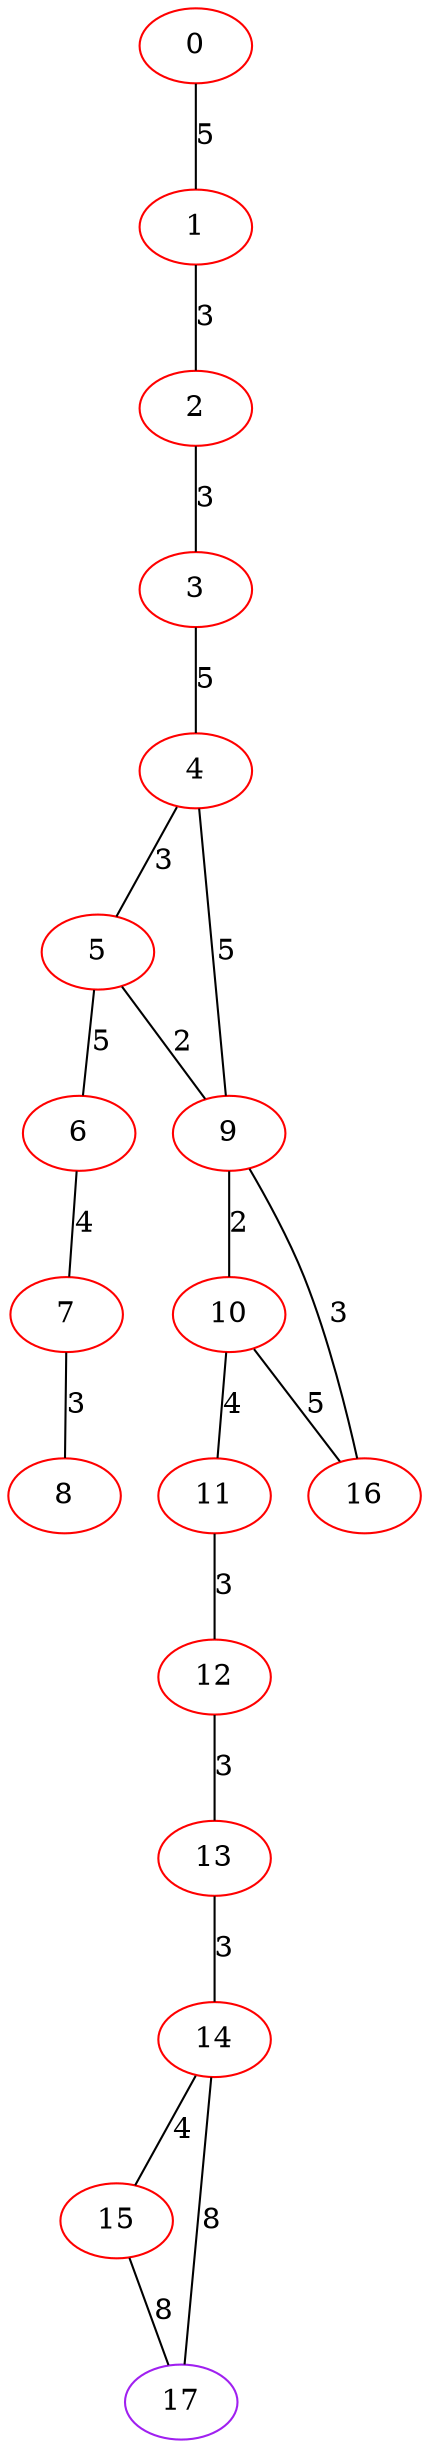 graph "" {
0 [color=red, weight=1];
1 [color=red, weight=1];
2 [color=red, weight=1];
3 [color=red, weight=1];
4 [color=red, weight=1];
5 [color=red, weight=1];
6 [color=red, weight=1];
7 [color=red, weight=1];
8 [color=red, weight=1];
9 [color=red, weight=1];
10 [color=red, weight=1];
11 [color=red, weight=1];
12 [color=red, weight=1];
13 [color=red, weight=1];
14 [color=red, weight=1];
15 [color=red, weight=1];
16 [color=red, weight=1];
17 [color=purple, weight=4];
0 -- 1  [key=0, label=5];
1 -- 2  [key=0, label=3];
2 -- 3  [key=0, label=3];
3 -- 4  [key=0, label=5];
4 -- 9  [key=0, label=5];
4 -- 5  [key=0, label=3];
5 -- 9  [key=0, label=2];
5 -- 6  [key=0, label=5];
6 -- 7  [key=0, label=4];
7 -- 8  [key=0, label=3];
9 -- 16  [key=0, label=3];
9 -- 10  [key=0, label=2];
10 -- 16  [key=0, label=5];
10 -- 11  [key=0, label=4];
11 -- 12  [key=0, label=3];
12 -- 13  [key=0, label=3];
13 -- 14  [key=0, label=3];
14 -- 17  [key=0, label=8];
14 -- 15  [key=0, label=4];
15 -- 17  [key=0, label=8];
}
